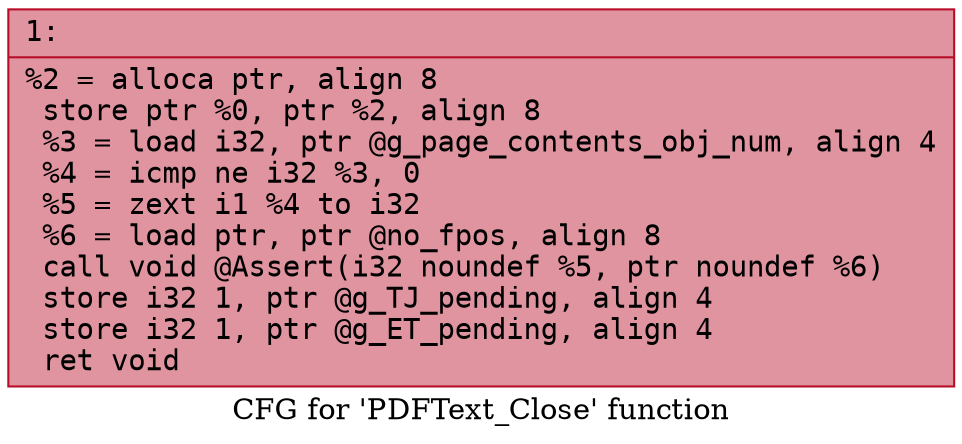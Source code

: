 digraph "CFG for 'PDFText_Close' function" {
	label="CFG for 'PDFText_Close' function";

	Node0x6000005293b0 [shape=record,color="#b70d28ff", style=filled, fillcolor="#b70d2870" fontname="Courier",label="{1:\l|  %2 = alloca ptr, align 8\l  store ptr %0, ptr %2, align 8\l  %3 = load i32, ptr @g_page_contents_obj_num, align 4\l  %4 = icmp ne i32 %3, 0\l  %5 = zext i1 %4 to i32\l  %6 = load ptr, ptr @no_fpos, align 8\l  call void @Assert(i32 noundef %5, ptr noundef %6)\l  store i32 1, ptr @g_TJ_pending, align 4\l  store i32 1, ptr @g_ET_pending, align 4\l  ret void\l}"];
}
